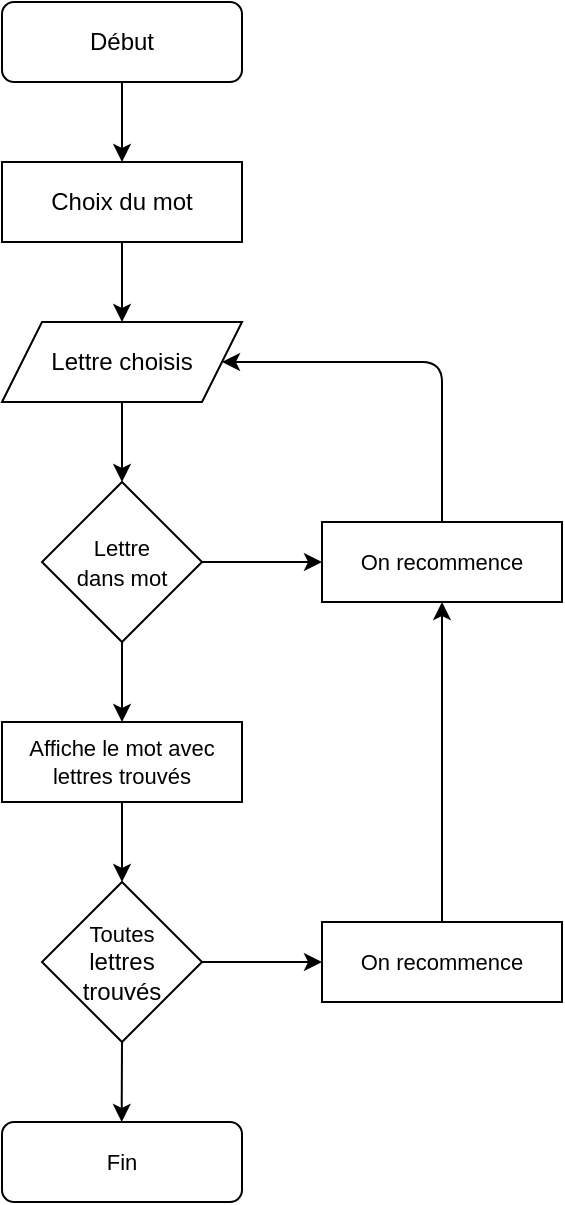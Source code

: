 <mxfile>
    <diagram id="2iZDhFOvz_aDdL5BwM1x" name="Page-1">
        <mxGraphModel dx="697" dy="505" grid="1" gridSize="10" guides="1" tooltips="1" connect="1" arrows="1" fold="1" page="1" pageScale="1" pageWidth="850" pageHeight="1100" math="0" shadow="0">
            <root>
                <mxCell id="0"/>
                <mxCell id="1" parent="0"/>
                <mxCell id="8" style="edgeStyle=none;html=1;exitX=0.5;exitY=1;exitDx=0;exitDy=0;entryX=0.5;entryY=0;entryDx=0;entryDy=0;" edge="1" parent="1" target="4">
                    <mxGeometry relative="1" as="geometry">
                        <mxPoint x="440" y="120" as="sourcePoint"/>
                    </mxGeometry>
                </mxCell>
                <mxCell id="9" style="edgeStyle=none;html=1;exitX=0.5;exitY=1;exitDx=0;exitDy=0;entryX=0.5;entryY=0;entryDx=0;entryDy=0;" edge="1" parent="1" source="4">
                    <mxGeometry relative="1" as="geometry">
                        <mxPoint x="440" y="240" as="targetPoint"/>
                    </mxGeometry>
                </mxCell>
                <mxCell id="4" value="Choix du mot" style="rounded=0;whiteSpace=wrap;html=1;" vertex="1" parent="1">
                    <mxGeometry x="380" y="160" width="120" height="40" as="geometry"/>
                </mxCell>
                <mxCell id="16" value="Début" style="rounded=1;whiteSpace=wrap;html=1;" vertex="1" parent="1">
                    <mxGeometry x="380" y="80" width="120" height="40" as="geometry"/>
                </mxCell>
                <mxCell id="21" style="edgeStyle=none;html=1;exitX=0.5;exitY=1;exitDx=0;exitDy=0;entryX=0.5;entryY=0;entryDx=0;entryDy=0;fontSize=11;" edge="1" parent="1" source="17" target="19">
                    <mxGeometry relative="1" as="geometry"/>
                </mxCell>
                <mxCell id="17" value="Lettre choisis" style="shape=parallelogram;perimeter=parallelogramPerimeter;whiteSpace=wrap;html=1;fixedSize=1;" vertex="1" parent="1">
                    <mxGeometry x="380" y="240" width="120" height="40" as="geometry"/>
                </mxCell>
                <mxCell id="28" style="edgeStyle=none;html=1;exitX=1;exitY=0.5;exitDx=0;exitDy=0;entryX=0;entryY=0.5;entryDx=0;entryDy=0;fontSize=11;" edge="1" parent="1" source="19" target="23">
                    <mxGeometry relative="1" as="geometry"/>
                </mxCell>
                <mxCell id="29" style="edgeStyle=none;html=1;exitX=0.5;exitY=1;exitDx=0;exitDy=0;entryX=0.5;entryY=0;entryDx=0;entryDy=0;fontSize=11;" edge="1" parent="1" source="19" target="27">
                    <mxGeometry relative="1" as="geometry"/>
                </mxCell>
                <mxCell id="19" value="&lt;font style=&quot;font-size: 11px;&quot;&gt;Lettre &lt;br&gt;dans mot&lt;/font&gt;" style="rhombus;whiteSpace=wrap;html=1;" vertex="1" parent="1">
                    <mxGeometry x="400" y="320" width="80" height="80" as="geometry"/>
                </mxCell>
                <mxCell id="26" style="edgeStyle=none;html=1;exitX=0.5;exitY=0;exitDx=0;exitDy=0;fontSize=11;entryX=1;entryY=0.5;entryDx=0;entryDy=0;" edge="1" parent="1" source="23" target="17">
                    <mxGeometry relative="1" as="geometry">
                        <mxPoint x="600" y="260" as="targetPoint"/>
                        <Array as="points">
                            <mxPoint x="600" y="260"/>
                        </Array>
                    </mxGeometry>
                </mxCell>
                <mxCell id="23" value="On recommence" style="rounded=0;whiteSpace=wrap;html=1;fontSize=11;" vertex="1" parent="1">
                    <mxGeometry x="540" y="340" width="120" height="40" as="geometry"/>
                </mxCell>
                <mxCell id="35" style="edgeStyle=none;html=1;exitX=0.5;exitY=1;exitDx=0;exitDy=0;entryX=0.5;entryY=0;entryDx=0;entryDy=0;fontSize=11;" edge="1" parent="1" source="27" target="34">
                    <mxGeometry relative="1" as="geometry"/>
                </mxCell>
                <mxCell id="27" value="Affiche le mot avec&lt;br&gt;lettres trouvés" style="rounded=0;whiteSpace=wrap;html=1;fontSize=11;" vertex="1" parent="1">
                    <mxGeometry x="380" y="440" width="120" height="40" as="geometry"/>
                </mxCell>
                <mxCell id="38" style="edgeStyle=none;html=1;exitX=1;exitY=0.5;exitDx=0;exitDy=0;entryX=0;entryY=0.5;entryDx=0;entryDy=0;fontSize=11;" edge="1" parent="1" source="34" target="36">
                    <mxGeometry relative="1" as="geometry"/>
                </mxCell>
                <mxCell id="39" style="edgeStyle=none;html=1;exitX=0.5;exitY=1;exitDx=0;exitDy=0;fontSize=11;" edge="1" parent="1" source="34">
                    <mxGeometry relative="1" as="geometry">
                        <mxPoint x="439.842" y="640" as="targetPoint"/>
                    </mxGeometry>
                </mxCell>
                <mxCell id="34" value="&lt;span style=&quot;font-size: 11px;&quot;&gt;Toutes&lt;br&gt;&lt;/span&gt;lettres&lt;br&gt;trouvés" style="rhombus;whiteSpace=wrap;html=1;" vertex="1" parent="1">
                    <mxGeometry x="400" y="520" width="80" height="80" as="geometry"/>
                </mxCell>
                <mxCell id="37" style="edgeStyle=none;html=1;exitX=0.5;exitY=0;exitDx=0;exitDy=0;entryX=0.5;entryY=1;entryDx=0;entryDy=0;fontSize=11;" edge="1" parent="1" source="36" target="23">
                    <mxGeometry relative="1" as="geometry"/>
                </mxCell>
                <mxCell id="36" value="On recommence" style="rounded=0;whiteSpace=wrap;html=1;fontSize=11;" vertex="1" parent="1">
                    <mxGeometry x="540" y="540" width="120" height="40" as="geometry"/>
                </mxCell>
                <mxCell id="40" value="Fin" style="rounded=1;whiteSpace=wrap;html=1;fontSize=11;" vertex="1" parent="1">
                    <mxGeometry x="380" y="640" width="120" height="40" as="geometry"/>
                </mxCell>
            </root>
        </mxGraphModel>
    </diagram>
</mxfile>